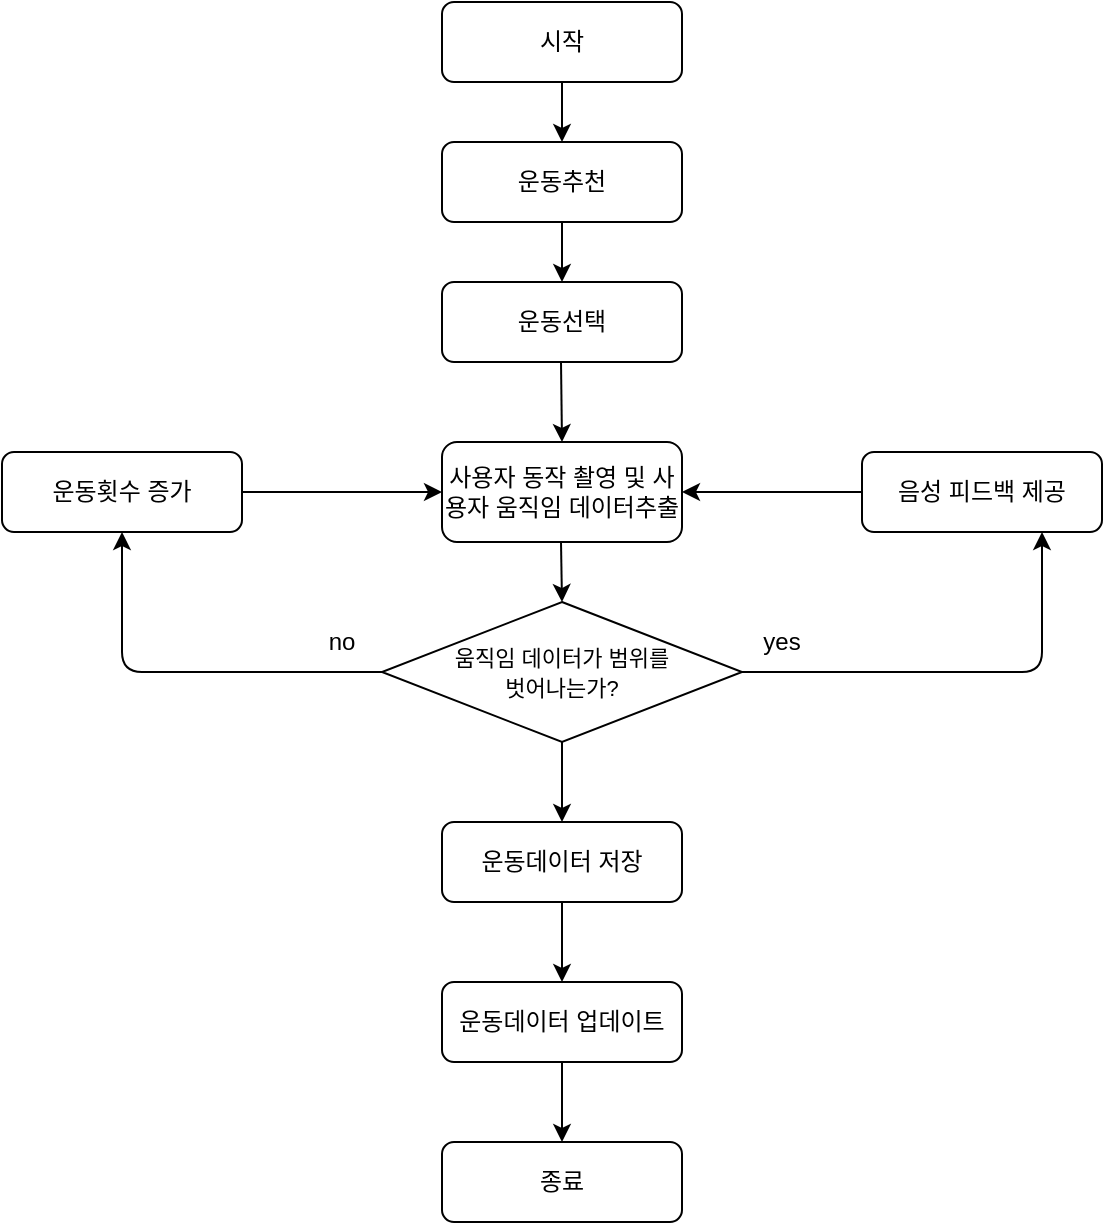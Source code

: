 <mxfile version="14.6.11" type="device"><diagram id="C5RBs43oDa-KdzZeNtuy" name="Page-1"><mxGraphModel dx="2287" dy="670" grid="1" gridSize="10" guides="1" tooltips="1" connect="1" arrows="1" fold="1" page="1" pageScale="1" pageWidth="827" pageHeight="1169" math="0" shadow="0"><root><mxCell id="WIyWlLk6GJQsqaUBKTNV-0"/><mxCell id="WIyWlLk6GJQsqaUBKTNV-1" parent="WIyWlLk6GJQsqaUBKTNV-0"/><mxCell id="12eiiEY4nFuEHkil9i3a-0" value="시작" style="rounded=1;whiteSpace=wrap;html=1;fontSize=12;glass=0;strokeWidth=1;shadow=0;" vertex="1" parent="WIyWlLk6GJQsqaUBKTNV-1"><mxGeometry x="-50" y="570" width="120" height="40" as="geometry"/></mxCell><mxCell id="12eiiEY4nFuEHkil9i3a-1" value="운동선택" style="rounded=1;whiteSpace=wrap;html=1;fontSize=12;glass=0;strokeWidth=1;shadow=0;" vertex="1" parent="WIyWlLk6GJQsqaUBKTNV-1"><mxGeometry x="-50" y="710" width="120" height="40" as="geometry"/></mxCell><mxCell id="12eiiEY4nFuEHkil9i3a-2" value="사용자 동작 촬영 및 사용자 움직임 데이터추출" style="rounded=1;whiteSpace=wrap;html=1;fontSize=12;glass=0;strokeWidth=1;shadow=0;" vertex="1" parent="WIyWlLk6GJQsqaUBKTNV-1"><mxGeometry x="-50" y="790" width="120" height="50" as="geometry"/></mxCell><mxCell id="12eiiEY4nFuEHkil9i3a-3" value="운동데이터 저장" style="rounded=1;whiteSpace=wrap;html=1;fontSize=12;glass=0;strokeWidth=1;shadow=0;" vertex="1" parent="WIyWlLk6GJQsqaUBKTNV-1"><mxGeometry x="-50" y="980" width="120" height="40" as="geometry"/></mxCell><mxCell id="12eiiEY4nFuEHkil9i3a-4" value="&lt;font style=&quot;font-size: 11px&quot;&gt;움직임 데이터가 범위를&lt;br&gt;벗어나는가?&lt;/font&gt;" style="rhombus;whiteSpace=wrap;html=1;" vertex="1" parent="WIyWlLk6GJQsqaUBKTNV-1"><mxGeometry x="-80" y="870" width="180" height="70" as="geometry"/></mxCell><mxCell id="12eiiEY4nFuEHkil9i3a-5" value="" style="endArrow=classic;html=1;exitX=0;exitY=0.5;exitDx=0;exitDy=0;entryX=0.5;entryY=1;entryDx=0;entryDy=0;" edge="1" parent="WIyWlLk6GJQsqaUBKTNV-1" source="12eiiEY4nFuEHkil9i3a-4" target="12eiiEY4nFuEHkil9i3a-6"><mxGeometry width="50" height="50" relative="1" as="geometry"><mxPoint x="170" y="890" as="sourcePoint"/><mxPoint x="-120" y="905" as="targetPoint"/><Array as="points"><mxPoint x="-210" y="905"/></Array></mxGeometry></mxCell><mxCell id="12eiiEY4nFuEHkil9i3a-6" value="운동횟수 증가" style="rounded=1;whiteSpace=wrap;html=1;fontSize=12;glass=0;strokeWidth=1;shadow=0;" vertex="1" parent="WIyWlLk6GJQsqaUBKTNV-1"><mxGeometry x="-270" y="795" width="120" height="40" as="geometry"/></mxCell><mxCell id="12eiiEY4nFuEHkil9i3a-8" value="" style="endArrow=classic;html=1;exitX=0.5;exitY=1;exitDx=0;exitDy=0;" edge="1" parent="WIyWlLk6GJQsqaUBKTNV-1"><mxGeometry width="50" height="50" relative="1" as="geometry"><mxPoint x="9.5" y="750" as="sourcePoint"/><mxPoint x="10" y="790.0" as="targetPoint"/></mxGeometry></mxCell><mxCell id="12eiiEY4nFuEHkil9i3a-9" value="" style="endArrow=classic;html=1;exitX=0.5;exitY=1;exitDx=0;exitDy=0;" edge="1" parent="WIyWlLk6GJQsqaUBKTNV-1"><mxGeometry width="50" height="50" relative="1" as="geometry"><mxPoint x="9.5" y="840.0" as="sourcePoint"/><mxPoint x="10" y="870.0" as="targetPoint"/></mxGeometry></mxCell><mxCell id="12eiiEY4nFuEHkil9i3a-10" value="음성 피드백 제공" style="rounded=1;whiteSpace=wrap;html=1;fontSize=12;glass=0;strokeWidth=1;shadow=0;" vertex="1" parent="WIyWlLk6GJQsqaUBKTNV-1"><mxGeometry x="160" y="795" width="120" height="40" as="geometry"/></mxCell><mxCell id="12eiiEY4nFuEHkil9i3a-13" value="" style="endArrow=classic;html=1;entryX=0.75;entryY=1;entryDx=0;entryDy=0;" edge="1" parent="WIyWlLk6GJQsqaUBKTNV-1" target="12eiiEY4nFuEHkil9i3a-10"><mxGeometry width="50" height="50" relative="1" as="geometry"><mxPoint x="100" y="905" as="sourcePoint"/><mxPoint x="130" y="905.0" as="targetPoint"/><Array as="points"><mxPoint x="250" y="905"/></Array></mxGeometry></mxCell><mxCell id="12eiiEY4nFuEHkil9i3a-17" value="" style="endArrow=classic;html=1;exitX=1;exitY=0.5;exitDx=0;exitDy=0;entryX=0;entryY=0.5;entryDx=0;entryDy=0;" edge="1" parent="WIyWlLk6GJQsqaUBKTNV-1" source="12eiiEY4nFuEHkil9i3a-6" target="12eiiEY4nFuEHkil9i3a-2"><mxGeometry width="50" height="50" relative="1" as="geometry"><mxPoint x="170" y="890" as="sourcePoint"/><mxPoint x="220" y="840" as="targetPoint"/></mxGeometry></mxCell><mxCell id="12eiiEY4nFuEHkil9i3a-18" value="" style="endArrow=classic;html=1;entryX=1;entryY=0.5;entryDx=0;entryDy=0;exitX=0;exitY=0.5;exitDx=0;exitDy=0;" edge="1" parent="WIyWlLk6GJQsqaUBKTNV-1" source="12eiiEY4nFuEHkil9i3a-10" target="12eiiEY4nFuEHkil9i3a-2"><mxGeometry width="50" height="50" relative="1" as="geometry"><mxPoint x="170" y="890" as="sourcePoint"/><mxPoint x="220" y="840" as="targetPoint"/></mxGeometry></mxCell><mxCell id="12eiiEY4nFuEHkil9i3a-22" value="" style="endArrow=classic;html=1;exitX=0.5;exitY=1;exitDx=0;exitDy=0;" edge="1" parent="WIyWlLk6GJQsqaUBKTNV-1" source="12eiiEY4nFuEHkil9i3a-3"><mxGeometry width="50" height="50" relative="1" as="geometry"><mxPoint x="170" y="1090" as="sourcePoint"/><mxPoint x="10" y="1060" as="targetPoint"/></mxGeometry></mxCell><mxCell id="12eiiEY4nFuEHkil9i3a-24" value="yes" style="text;html=1;strokeColor=none;fillColor=none;align=center;verticalAlign=middle;whiteSpace=wrap;rounded=0;" vertex="1" parent="WIyWlLk6GJQsqaUBKTNV-1"><mxGeometry x="100" y="880" width="40" height="20" as="geometry"/></mxCell><mxCell id="12eiiEY4nFuEHkil9i3a-25" value="no" style="text;html=1;strokeColor=none;fillColor=none;align=center;verticalAlign=middle;whiteSpace=wrap;rounded=0;" vertex="1" parent="WIyWlLk6GJQsqaUBKTNV-1"><mxGeometry x="-120" y="880" width="40" height="20" as="geometry"/></mxCell><mxCell id="12eiiEY4nFuEHkil9i3a-64" value="운동데이터 업데이트" style="rounded=1;whiteSpace=wrap;html=1;fontSize=12;glass=0;strokeWidth=1;shadow=0;" vertex="1" parent="WIyWlLk6GJQsqaUBKTNV-1"><mxGeometry x="-50" y="1060" width="120" height="40" as="geometry"/></mxCell><mxCell id="12eiiEY4nFuEHkil9i3a-65" value="" style="endArrow=classic;html=1;exitX=0.5;exitY=1;exitDx=0;exitDy=0;" edge="1" parent="WIyWlLk6GJQsqaUBKTNV-1" source="12eiiEY4nFuEHkil9i3a-64"><mxGeometry width="50" height="50" relative="1" as="geometry"><mxPoint x="220" y="1040" as="sourcePoint"/><mxPoint x="10" y="1140" as="targetPoint"/></mxGeometry></mxCell><mxCell id="12eiiEY4nFuEHkil9i3a-66" value="종료" style="rounded=1;whiteSpace=wrap;html=1;fontSize=12;glass=0;strokeWidth=1;shadow=0;" vertex="1" parent="WIyWlLk6GJQsqaUBKTNV-1"><mxGeometry x="-50" y="1140" width="120" height="40" as="geometry"/></mxCell><mxCell id="12eiiEY4nFuEHkil9i3a-73" value="" style="endArrow=classic;html=1;exitX=0.5;exitY=1;exitDx=0;exitDy=0;" edge="1" parent="WIyWlLk6GJQsqaUBKTNV-1" source="12eiiEY4nFuEHkil9i3a-4" target="12eiiEY4nFuEHkil9i3a-3"><mxGeometry width="50" height="50" relative="1" as="geometry"><mxPoint x="220" y="890" as="sourcePoint"/><mxPoint x="270" y="840" as="targetPoint"/></mxGeometry></mxCell><mxCell id="12eiiEY4nFuEHkil9i3a-75" value="운동추천" style="rounded=1;whiteSpace=wrap;html=1;fontSize=12;glass=0;strokeWidth=1;shadow=0;" vertex="1" parent="WIyWlLk6GJQsqaUBKTNV-1"><mxGeometry x="-50" y="640" width="120" height="40" as="geometry"/></mxCell><mxCell id="12eiiEY4nFuEHkil9i3a-76" value="" style="endArrow=classic;html=1;entryX=0.5;entryY=0;entryDx=0;entryDy=0;exitX=0.5;exitY=1;exitDx=0;exitDy=0;" edge="1" parent="WIyWlLk6GJQsqaUBKTNV-1" source="12eiiEY4nFuEHkil9i3a-0" target="12eiiEY4nFuEHkil9i3a-75"><mxGeometry width="50" height="50" relative="1" as="geometry"><mxPoint x="220" y="890" as="sourcePoint"/><mxPoint x="270" y="840" as="targetPoint"/></mxGeometry></mxCell><mxCell id="12eiiEY4nFuEHkil9i3a-77" value="" style="endArrow=classic;html=1;entryX=0.5;entryY=0;entryDx=0;entryDy=0;exitX=0.5;exitY=1;exitDx=0;exitDy=0;" edge="1" parent="WIyWlLk6GJQsqaUBKTNV-1" source="12eiiEY4nFuEHkil9i3a-75" target="12eiiEY4nFuEHkil9i3a-1"><mxGeometry width="50" height="50" relative="1" as="geometry"><mxPoint x="20" y="620" as="sourcePoint"/><mxPoint x="20" y="650" as="targetPoint"/></mxGeometry></mxCell></root></mxGraphModel></diagram></mxfile>